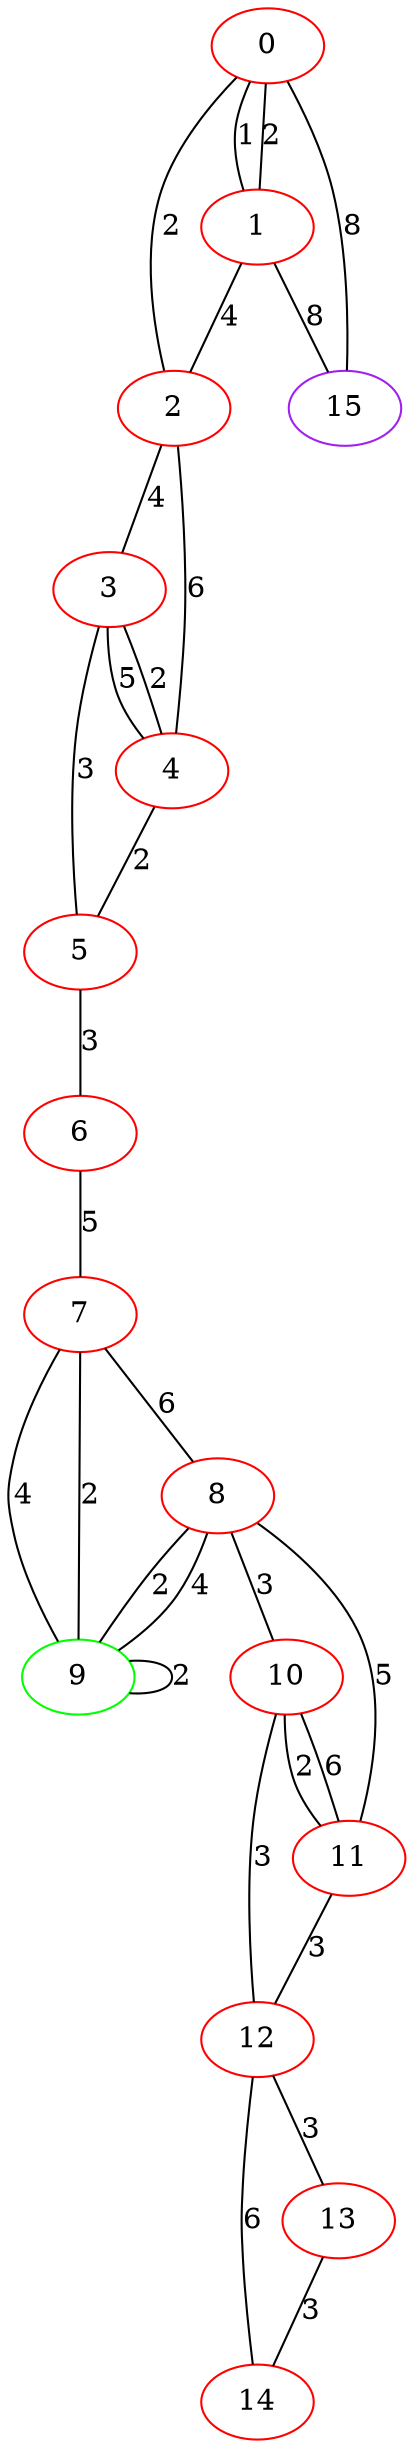 graph "" {
0 [color=red, weight=1];
1 [color=red, weight=1];
2 [color=red, weight=1];
3 [color=red, weight=1];
4 [color=red, weight=1];
5 [color=red, weight=1];
6 [color=red, weight=1];
7 [color=red, weight=1];
8 [color=red, weight=1];
9 [color=green, weight=2];
10 [color=red, weight=1];
11 [color=red, weight=1];
12 [color=red, weight=1];
13 [color=red, weight=1];
14 [color=red, weight=1];
15 [color=purple, weight=4];
0 -- 1  [key=0, label=1];
0 -- 1  [key=1, label=2];
0 -- 2  [key=0, label=2];
0 -- 15  [key=0, label=8];
1 -- 2  [key=0, label=4];
1 -- 15  [key=0, label=8];
2 -- 3  [key=0, label=4];
2 -- 4  [key=0, label=6];
3 -- 4  [key=0, label=5];
3 -- 4  [key=1, label=2];
3 -- 5  [key=0, label=3];
4 -- 5  [key=0, label=2];
5 -- 6  [key=0, label=3];
6 -- 7  [key=0, label=5];
7 -- 8  [key=0, label=6];
7 -- 9  [key=0, label=4];
7 -- 9  [key=1, label=2];
8 -- 9  [key=0, label=2];
8 -- 9  [key=1, label=4];
8 -- 10  [key=0, label=3];
8 -- 11  [key=0, label=5];
9 -- 9  [key=0, label=2];
10 -- 11  [key=0, label=2];
10 -- 11  [key=1, label=6];
10 -- 12  [key=0, label=3];
11 -- 12  [key=0, label=3];
12 -- 13  [key=0, label=3];
12 -- 14  [key=0, label=6];
13 -- 14  [key=0, label=3];
}
